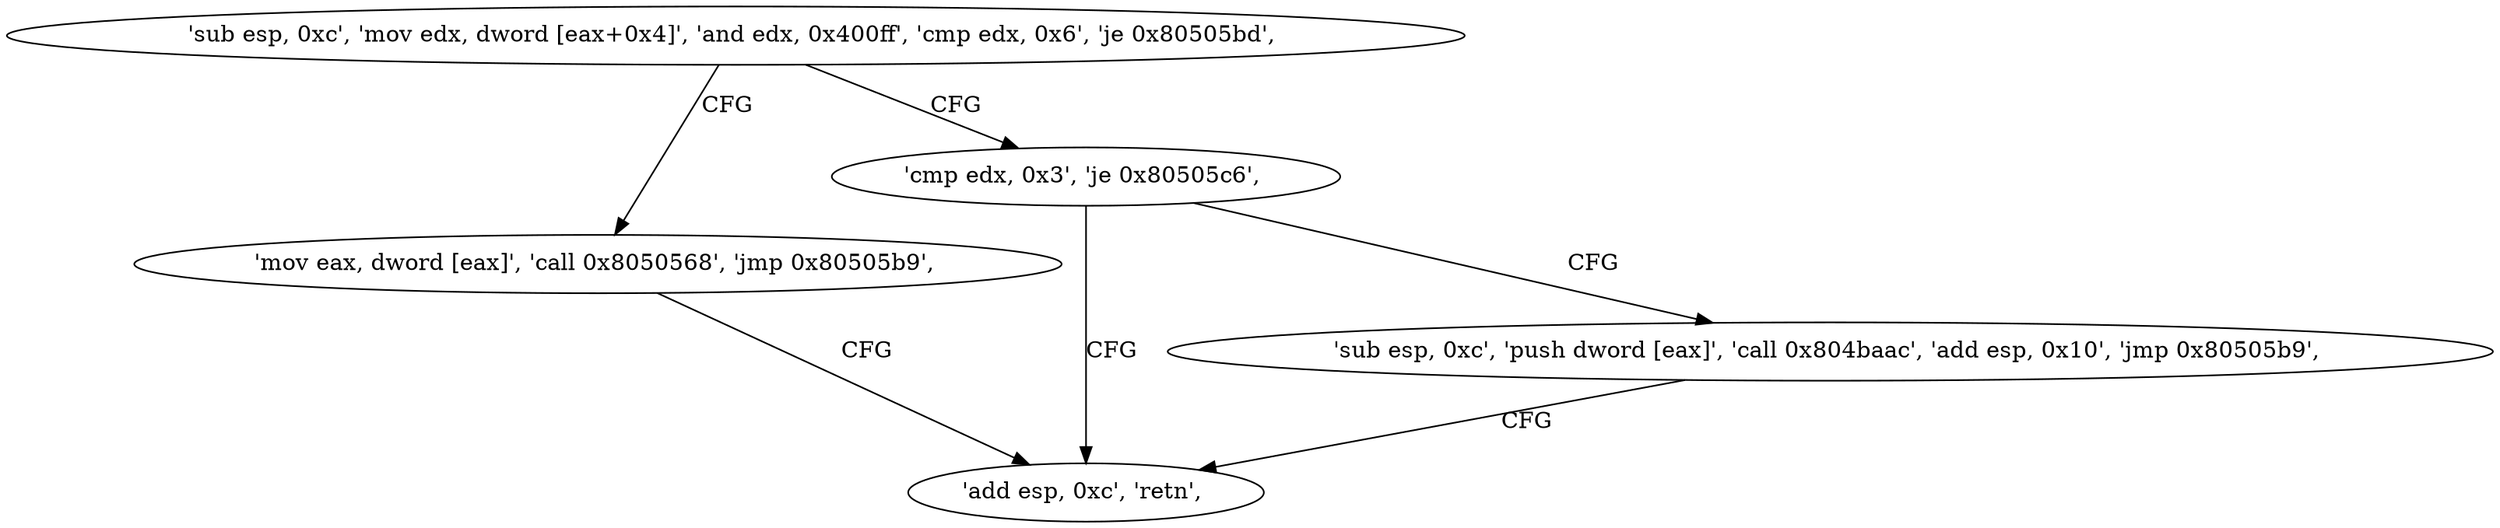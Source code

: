 digraph "func" {
"134546851" [label = "'sub esp, 0xc', 'mov edx, dword [eax+0x4]', 'and edx, 0x400ff', 'cmp edx, 0x6', 'je 0x80505bd', " ]
"134546877" [label = "'mov eax, dword [eax]', 'call 0x8050568', 'jmp 0x80505b9', " ]
"134546868" [label = "'cmp edx, 0x3', 'je 0x80505c6', " ]
"134546873" [label = "'add esp, 0xc', 'retn', " ]
"134546886" [label = "'sub esp, 0xc', 'push dword [eax]', 'call 0x804baac', 'add esp, 0x10', 'jmp 0x80505b9', " ]
"134546851" -> "134546877" [ label = "CFG" ]
"134546851" -> "134546868" [ label = "CFG" ]
"134546877" -> "134546873" [ label = "CFG" ]
"134546868" -> "134546886" [ label = "CFG" ]
"134546868" -> "134546873" [ label = "CFG" ]
"134546886" -> "134546873" [ label = "CFG" ]
}
